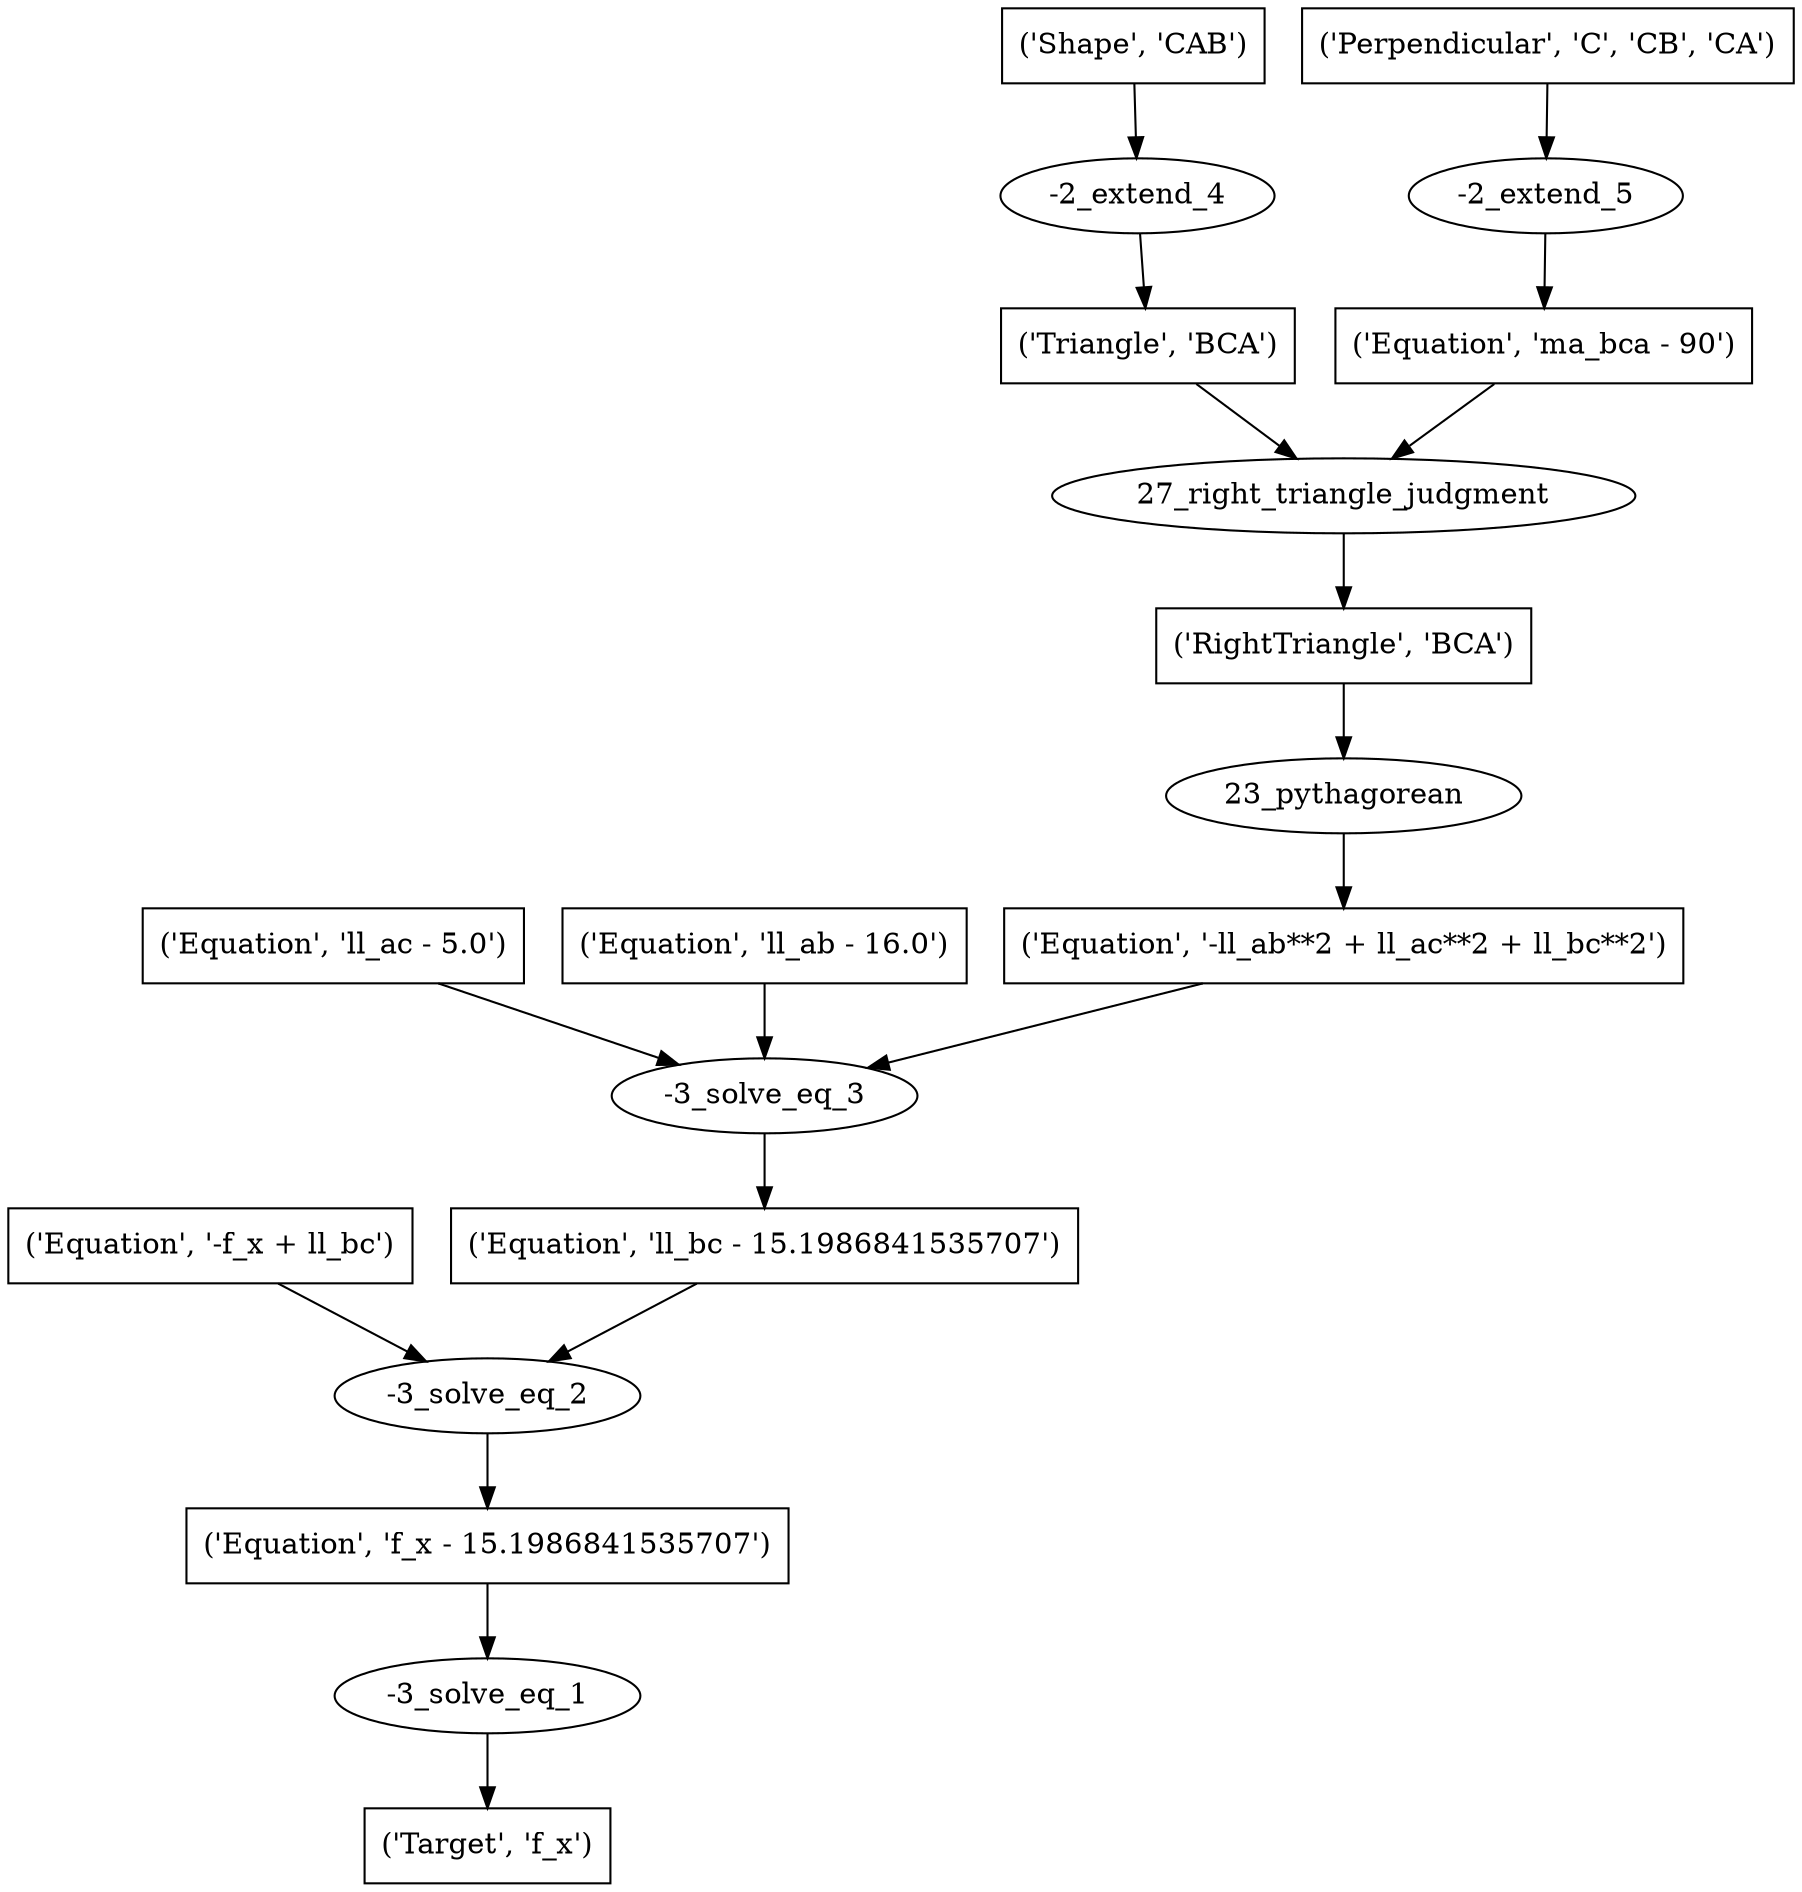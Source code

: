 digraph 76 {
	0 [label="('Target', 'f_x')" shape=box]
	1 [label="-3_solve_eq_1"]
	1 -> 0
	2 [label="('Equation', 'f_x - 15.1986841535707')" shape=box]
	2 -> 1
	3 [label="-3_solve_eq_2"]
	3 -> 2
	4 [label="('Equation', '-f_x + ll_bc')" shape=box]
	4 -> 3
	5 [label="('Equation', 'll_bc - 15.1986841535707')" shape=box]
	5 -> 3
	6 [label="-3_solve_eq_3"]
	6 -> 5
	7 [label="('Equation', 'll_ac - 5.0')" shape=box]
	7 -> 6
	8 [label="('Equation', 'll_ab - 16.0')" shape=box]
	8 -> 6
	9 [label="('Equation', '-ll_ab**2 + ll_ac**2 + ll_bc**2')" shape=box]
	9 -> 6
	10 [label="23_pythagorean"]
	10 -> 9
	11 [label="('RightTriangle', 'BCA')" shape=box]
	11 -> 10
	12 [label="27_right_triangle_judgment"]
	12 -> 11
	13 [label="('Triangle', 'BCA')" shape=box]
	13 -> 12
	14 [label="('Equation', 'ma_bca - 90')" shape=box]
	14 -> 12
	15 [label="-2_extend_4"]
	15 -> 13
	16 [label="('Shape', 'CAB')" shape=box]
	16 -> 15
	17 [label="-2_extend_5"]
	17 -> 14
	18 [label="('Perpendicular', 'C', 'CB', 'CA')" shape=box]
	18 -> 17
}
